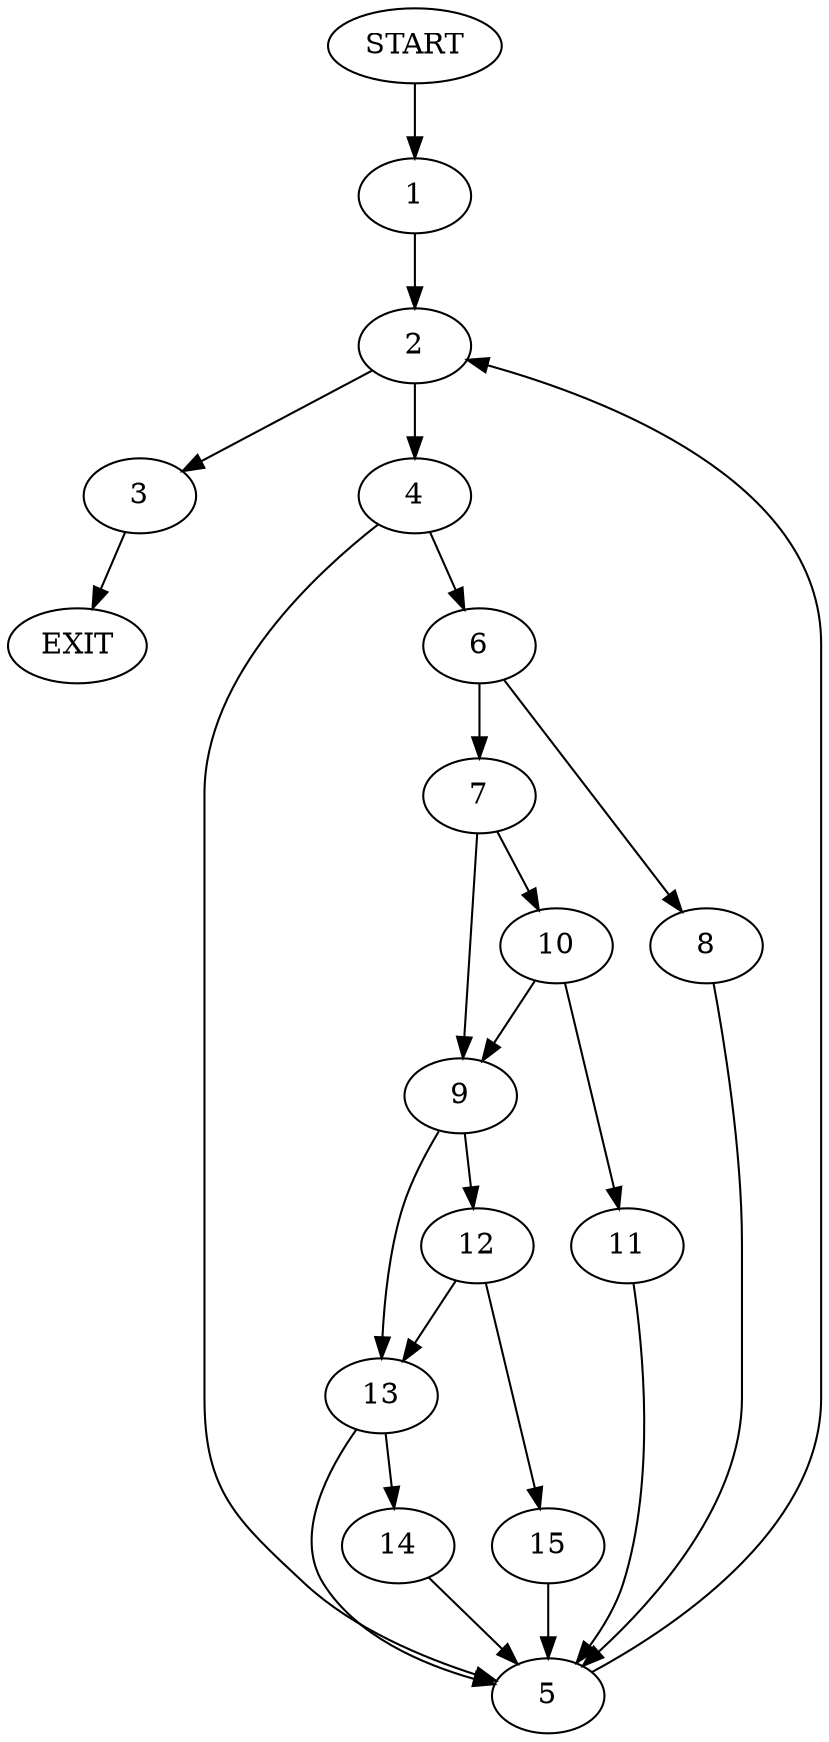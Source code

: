 digraph {
0 [label="START"]
16 [label="EXIT"]
0 -> 1
1 -> 2
2 -> 3
2 -> 4
4 -> 5
4 -> 6
3 -> 16
6 -> 7
6 -> 8
5 -> 2
7 -> 9
7 -> 10
8 -> 5
10 -> 9
10 -> 11
9 -> 12
9 -> 13
11 -> 5
13 -> 5
13 -> 14
12 -> 15
12 -> 13
15 -> 5
14 -> 5
}
